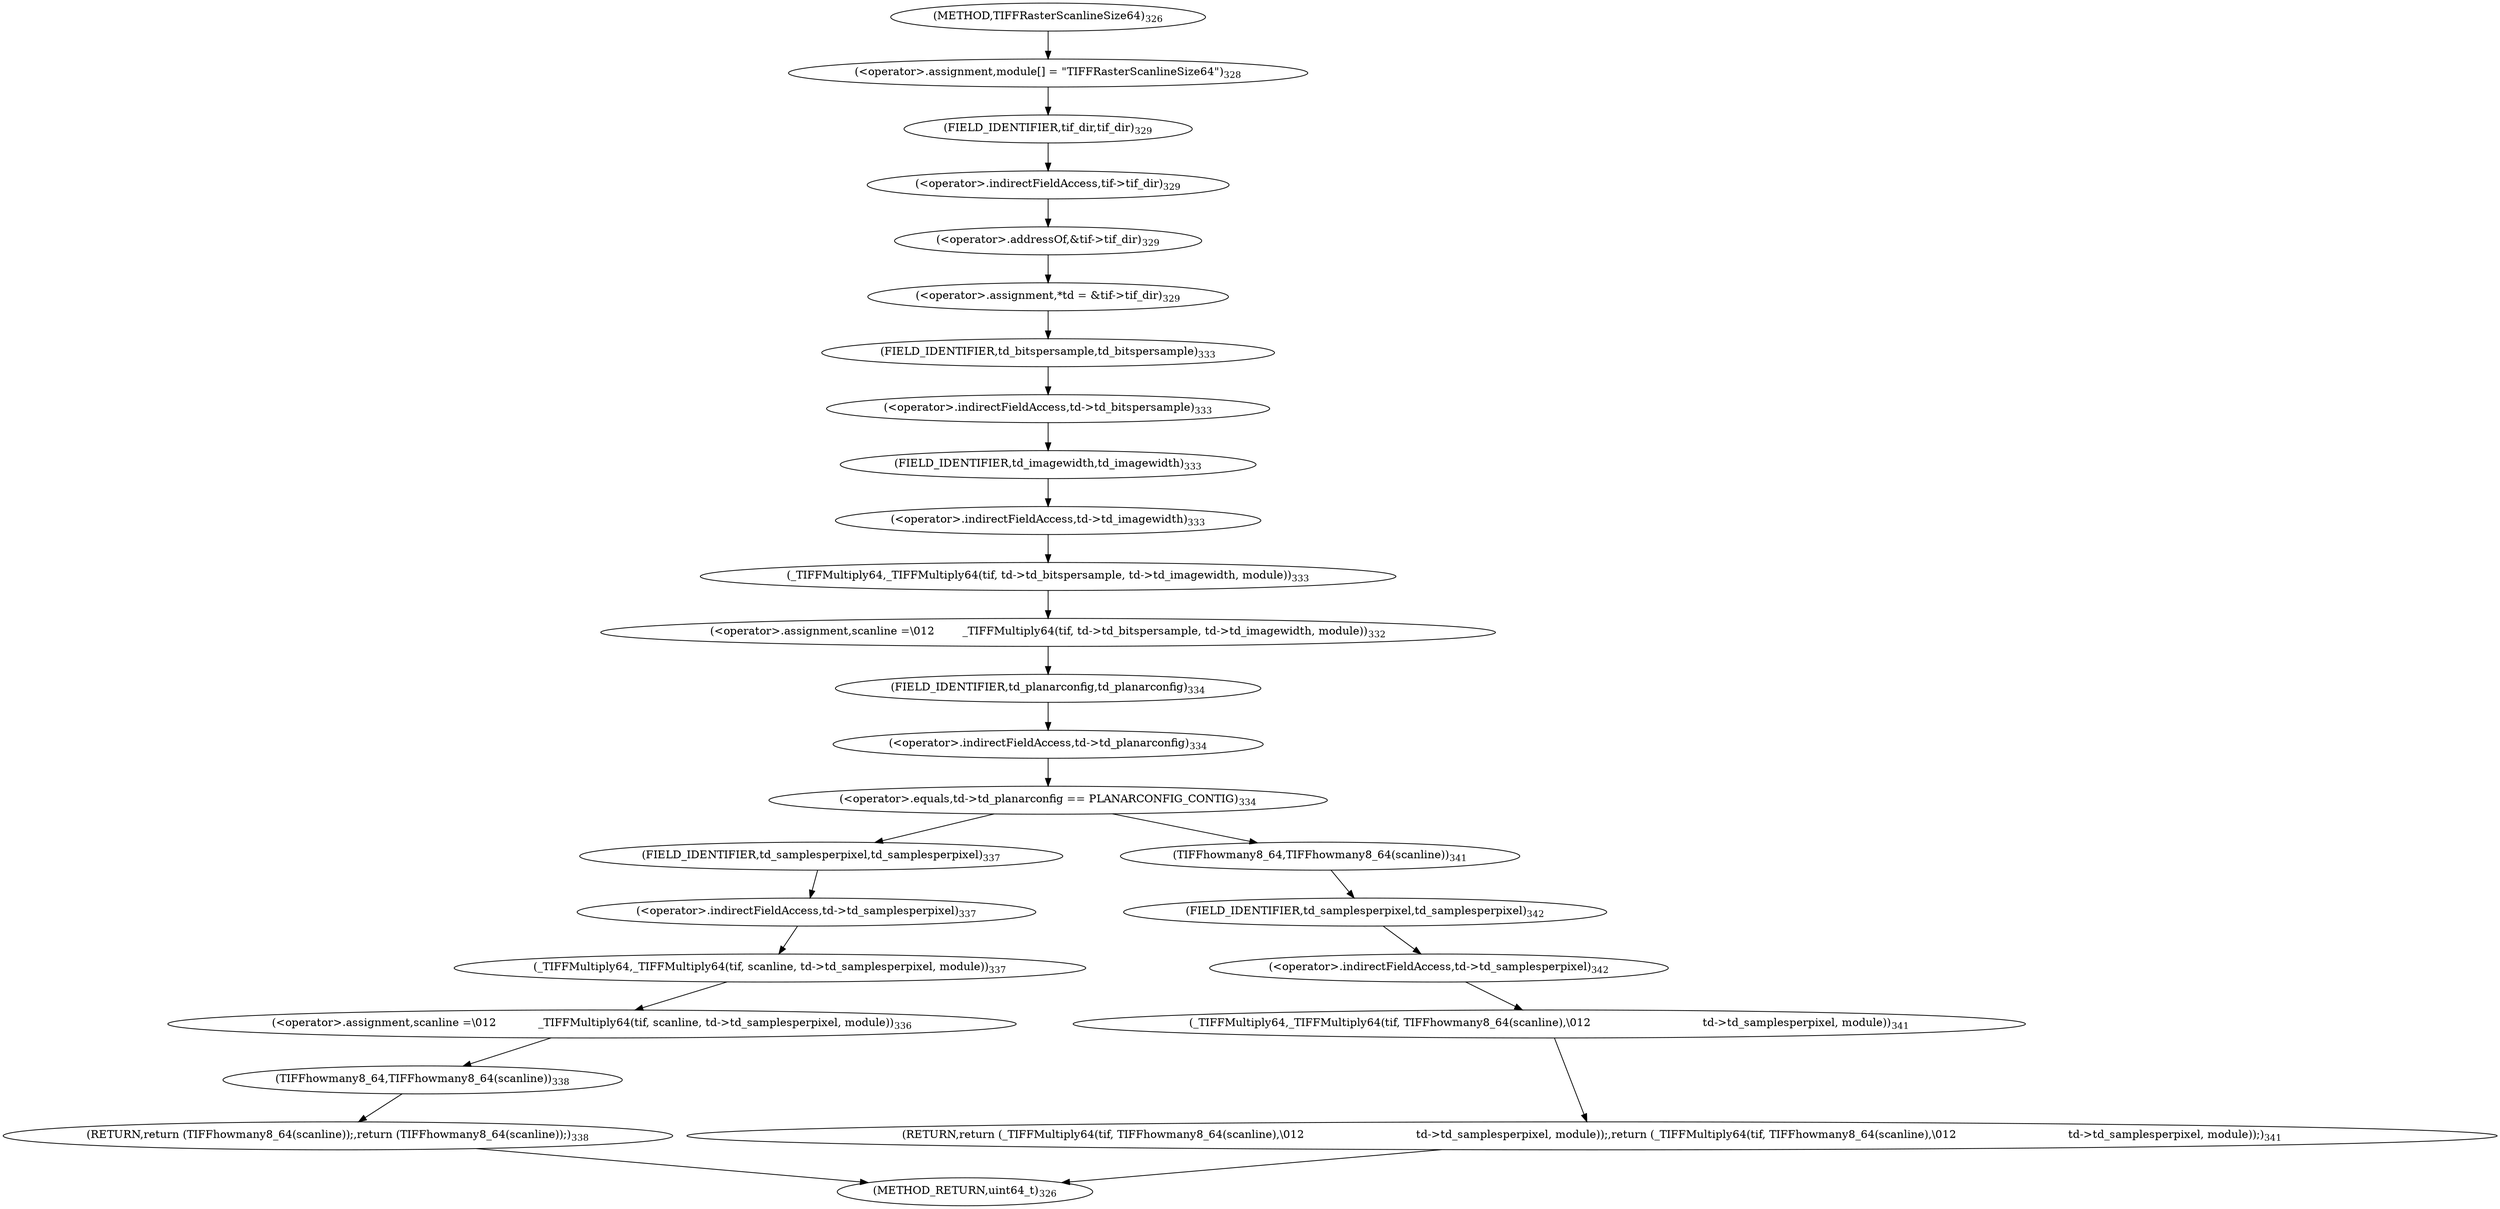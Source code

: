 digraph "TIFFRasterScanlineSize64" {  
"11675" [label = <(&lt;operator&gt;.assignment,module[] = &quot;TIFFRasterScanlineSize64&quot;)<SUB>328</SUB>> ]
"11679" [label = <(&lt;operator&gt;.assignment,*td = &amp;tif-&gt;tif_dir)<SUB>329</SUB>> ]
"11686" [label = <(&lt;operator&gt;.assignment,scanline =\012        _TIFFMultiply64(tif, td-&gt;td_bitspersample, td-&gt;td_imagewidth, module))<SUB>332</SUB>> ]
"11681" [label = <(&lt;operator&gt;.addressOf,&amp;tif-&gt;tif_dir)<SUB>329</SUB>> ]
"11688" [label = <(_TIFFMultiply64,_TIFFMultiply64(tif, td-&gt;td_bitspersample, td-&gt;td_imagewidth, module))<SUB>333</SUB>> ]
"11698" [label = <(&lt;operator&gt;.equals,td-&gt;td_planarconfig == PLANARCONFIG_CONTIG)<SUB>334</SUB>> ]
"11682" [label = <(&lt;operator&gt;.indirectFieldAccess,tif-&gt;tif_dir)<SUB>329</SUB>> ]
"11690" [label = <(&lt;operator&gt;.indirectFieldAccess,td-&gt;td_bitspersample)<SUB>333</SUB>> ]
"11693" [label = <(&lt;operator&gt;.indirectFieldAccess,td-&gt;td_imagewidth)<SUB>333</SUB>> ]
"11699" [label = <(&lt;operator&gt;.indirectFieldAccess,td-&gt;td_planarconfig)<SUB>334</SUB>> ]
"11704" [label = <(&lt;operator&gt;.assignment,scanline =\012            _TIFFMultiply64(tif, scanline, td-&gt;td_samplesperpixel, module))<SUB>336</SUB>> ]
"11713" [label = <(RETURN,return (TIFFhowmany8_64(scanline));,return (TIFFhowmany8_64(scanline));)<SUB>338</SUB>> ]
"11684" [label = <(FIELD_IDENTIFIER,tif_dir,tif_dir)<SUB>329</SUB>> ]
"11692" [label = <(FIELD_IDENTIFIER,td_bitspersample,td_bitspersample)<SUB>333</SUB>> ]
"11695" [label = <(FIELD_IDENTIFIER,td_imagewidth,td_imagewidth)<SUB>333</SUB>> ]
"11701" [label = <(FIELD_IDENTIFIER,td_planarconfig,td_planarconfig)<SUB>334</SUB>> ]
"11706" [label = <(_TIFFMultiply64,_TIFFMultiply64(tif, scanline, td-&gt;td_samplesperpixel, module))<SUB>337</SUB>> ]
"11714" [label = <(TIFFhowmany8_64,TIFFhowmany8_64(scanline))<SUB>338</SUB>> ]
"11718" [label = <(RETURN,return (_TIFFMultiply64(tif, TIFFhowmany8_64(scanline),\012                                td-&gt;td_samplesperpixel, module));,return (_TIFFMultiply64(tif, TIFFhowmany8_64(scanline),\012                                td-&gt;td_samplesperpixel, module));)<SUB>341</SUB>> ]
"11709" [label = <(&lt;operator&gt;.indirectFieldAccess,td-&gt;td_samplesperpixel)<SUB>337</SUB>> ]
"11719" [label = <(_TIFFMultiply64,_TIFFMultiply64(tif, TIFFhowmany8_64(scanline),\012                                td-&gt;td_samplesperpixel, module))<SUB>341</SUB>> ]
"11711" [label = <(FIELD_IDENTIFIER,td_samplesperpixel,td_samplesperpixel)<SUB>337</SUB>> ]
"11721" [label = <(TIFFhowmany8_64,TIFFhowmany8_64(scanline))<SUB>341</SUB>> ]
"11723" [label = <(&lt;operator&gt;.indirectFieldAccess,td-&gt;td_samplesperpixel)<SUB>342</SUB>> ]
"11725" [label = <(FIELD_IDENTIFIER,td_samplesperpixel,td_samplesperpixel)<SUB>342</SUB>> ]
"11671" [label = <(METHOD,TIFFRasterScanlineSize64)<SUB>326</SUB>> ]
"11727" [label = <(METHOD_RETURN,uint64_t)<SUB>326</SUB>> ]
  "11675" -> "11684" 
  "11679" -> "11692" 
  "11686" -> "11701" 
  "11681" -> "11679" 
  "11688" -> "11686" 
  "11698" -> "11711" 
  "11698" -> "11721" 
  "11682" -> "11681" 
  "11690" -> "11695" 
  "11693" -> "11688" 
  "11699" -> "11698" 
  "11704" -> "11714" 
  "11713" -> "11727" 
  "11684" -> "11682" 
  "11692" -> "11690" 
  "11695" -> "11693" 
  "11701" -> "11699" 
  "11706" -> "11704" 
  "11714" -> "11713" 
  "11718" -> "11727" 
  "11709" -> "11706" 
  "11719" -> "11718" 
  "11711" -> "11709" 
  "11721" -> "11725" 
  "11723" -> "11719" 
  "11725" -> "11723" 
  "11671" -> "11675" 
}

